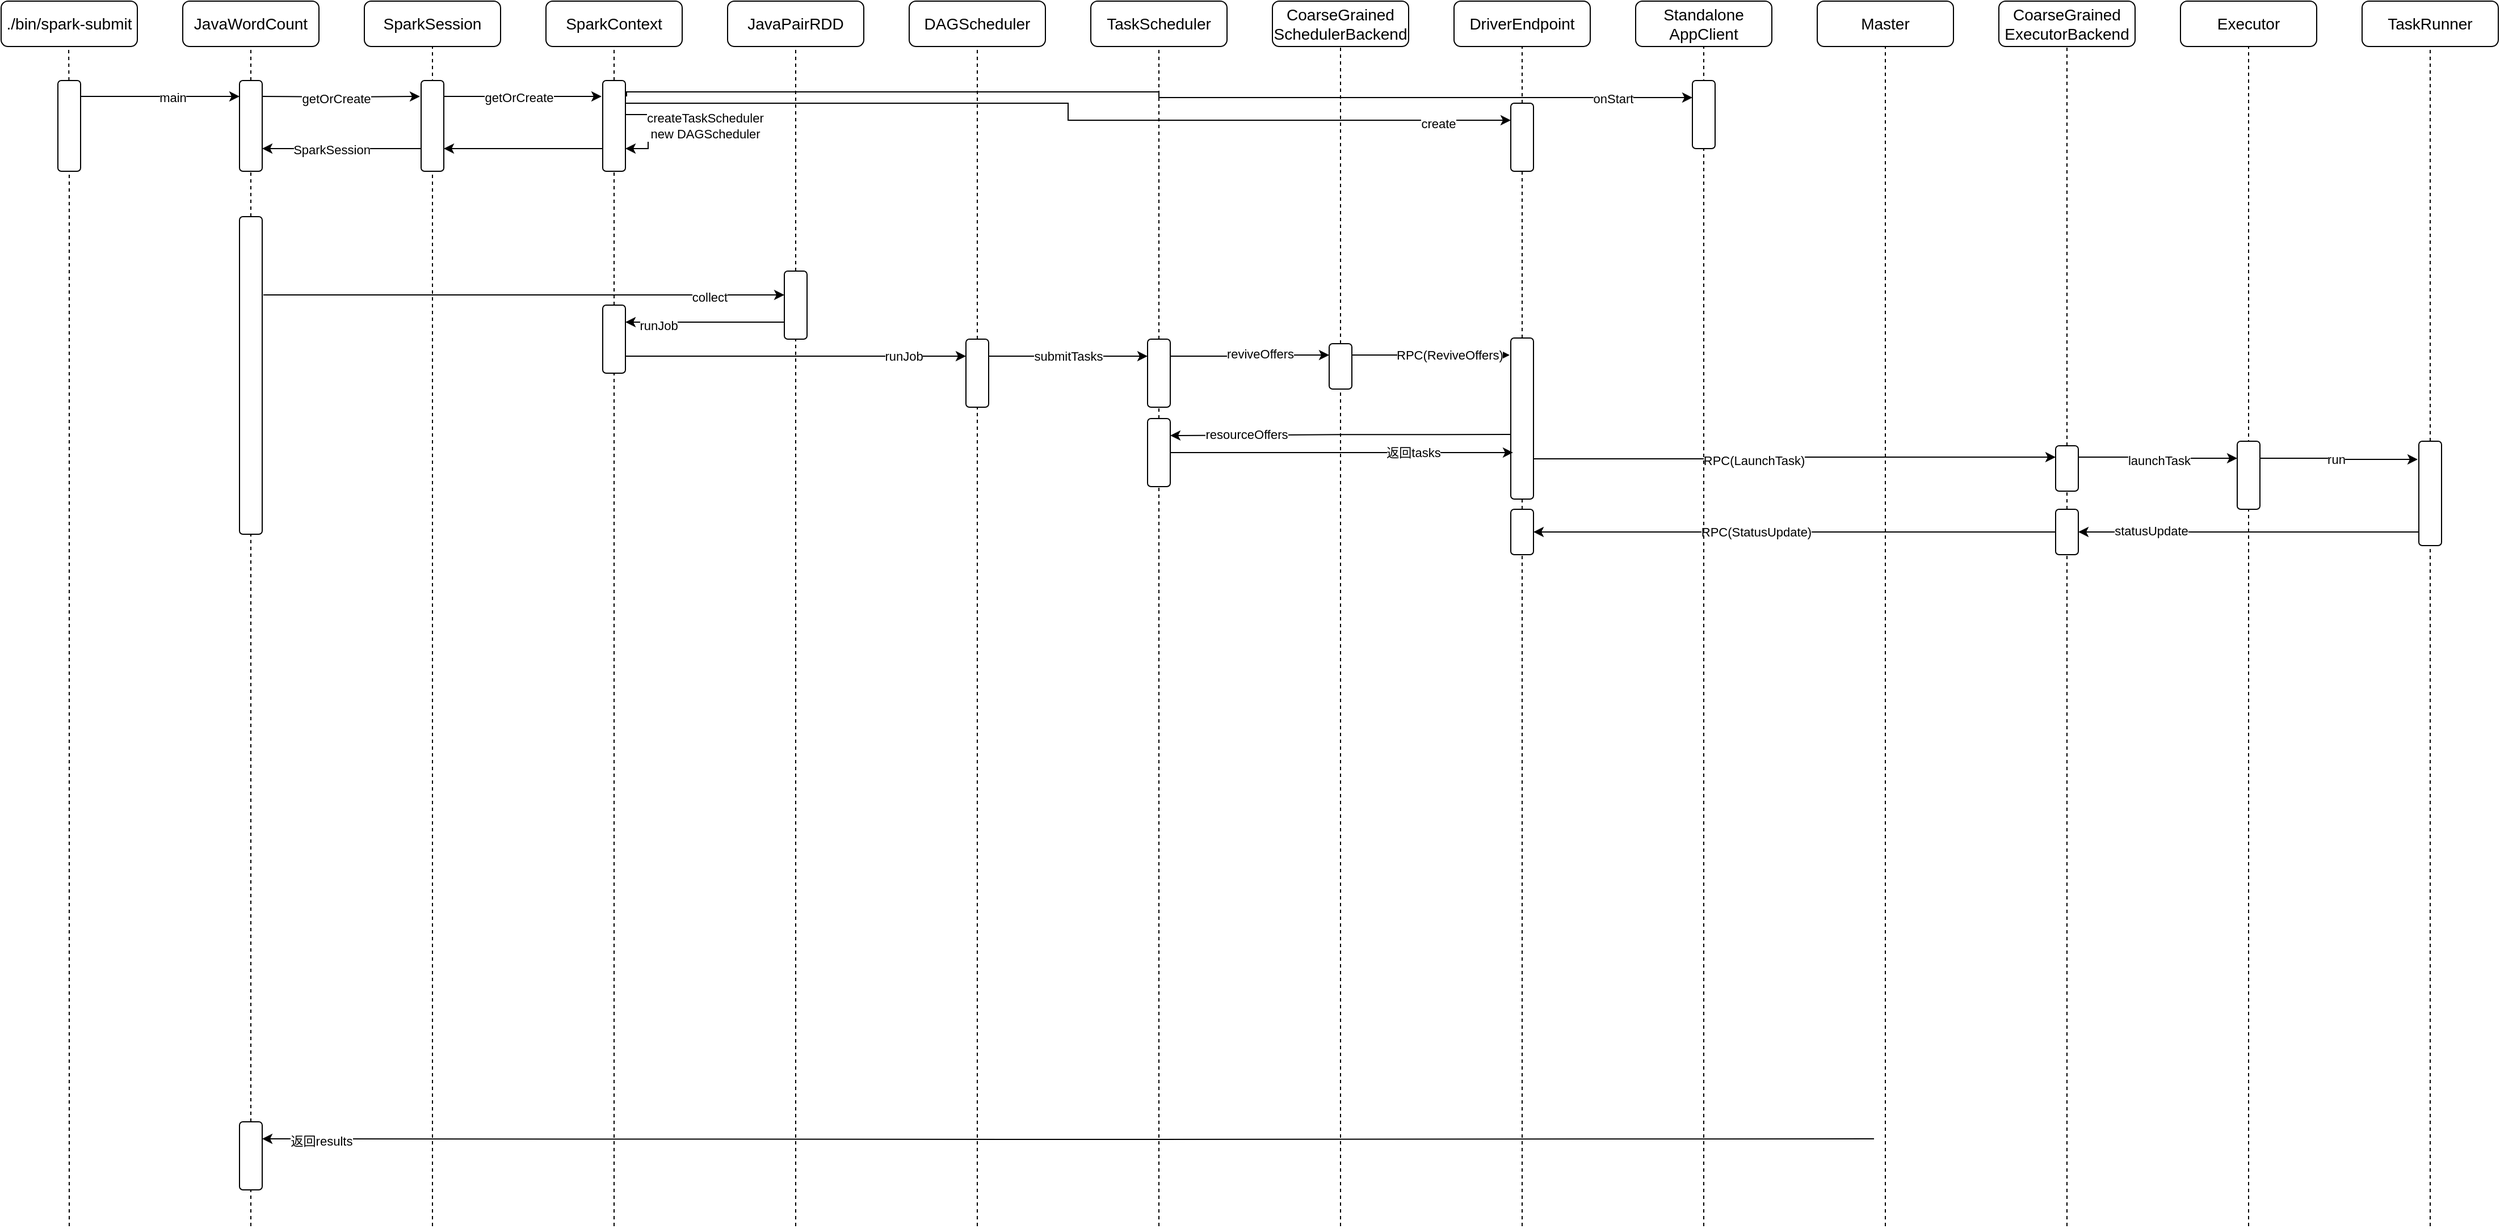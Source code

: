 <mxfile version="20.2.2" type="github">
  <diagram id="U8BS91Y_MRsQbwHD1So6" name="Page-1">
    <mxGraphModel dx="6232" dy="809" grid="1" gridSize="10" guides="1" tooltips="1" connect="1" arrows="1" fold="1" page="1" pageScale="1" pageWidth="5000" pageHeight="3000" math="0" shadow="0">
      <root>
        <mxCell id="0" />
        <mxCell id="1" parent="0" />
        <mxCell id="0Mfr6jbFzVe-f7cG6Vl7-1" value="JavaPairRDD" style="rounded=1;html=1;fontSize=14;whiteSpace=wrap;" parent="1" vertex="1">
          <mxGeometry x="-4320" y="80" width="120" height="40" as="geometry" />
        </mxCell>
        <mxCell id="0Mfr6jbFzVe-f7cG6Vl7-2" value="" style="endArrow=none;dashed=1;html=1;rounded=0;entryX=0.5;entryY=1;entryDx=0;entryDy=0;startArrow=none;" parent="1" source="-e6ujkZfyic5jgYB_E-2-20" edge="1">
          <mxGeometry width="50" height="50" relative="1" as="geometry">
            <mxPoint x="-4260" y="1160" as="sourcePoint" />
            <mxPoint x="-4260" y="120" as="targetPoint" />
          </mxGeometry>
        </mxCell>
        <mxCell id="0Mfr6jbFzVe-f7cG6Vl7-5" value="DAGScheduler" style="rounded=1;html=1;fontSize=14;whiteSpace=wrap;" parent="1" vertex="1">
          <mxGeometry x="-4160" y="80" width="120" height="40" as="geometry" />
        </mxCell>
        <mxCell id="0Mfr6jbFzVe-f7cG6Vl7-6" value="" style="endArrow=none;dashed=1;html=1;rounded=0;entryX=0.5;entryY=1;entryDx=0;entryDy=0;startArrow=none;" parent="1" edge="1" source="-e6ujkZfyic5jgYB_E-2-24">
          <mxGeometry width="50" height="50" relative="1" as="geometry">
            <mxPoint x="-4100" y="1160" as="sourcePoint" />
            <mxPoint x="-4100" y="120" as="targetPoint" />
          </mxGeometry>
        </mxCell>
        <mxCell id="0Mfr6jbFzVe-f7cG6Vl7-7" value="TaskScheduler" style="rounded=1;html=1;fontSize=14;whiteSpace=wrap;" parent="1" vertex="1">
          <mxGeometry x="-4000" y="80" width="120" height="40" as="geometry" />
        </mxCell>
        <mxCell id="0Mfr6jbFzVe-f7cG6Vl7-8" value="" style="endArrow=none;dashed=1;html=1;rounded=0;entryX=0.5;entryY=1;entryDx=0;entryDy=0;startArrow=none;" parent="1" edge="1" source="-e6ujkZfyic5jgYB_E-2-25">
          <mxGeometry width="50" height="50" relative="1" as="geometry">
            <mxPoint x="-3940" y="1160" as="sourcePoint" />
            <mxPoint x="-3940" y="120" as="targetPoint" />
          </mxGeometry>
        </mxCell>
        <mxCell id="0Mfr6jbFzVe-f7cG6Vl7-9" value="&lt;div&gt;CoarseGrained&lt;/div&gt;&lt;div&gt;SchedulerBackend&lt;br&gt;&lt;/div&gt;" style="rounded=1;html=1;fontSize=14;whiteSpace=wrap;" parent="1" vertex="1">
          <mxGeometry x="-3840" y="80" width="120" height="40" as="geometry" />
        </mxCell>
        <mxCell id="0Mfr6jbFzVe-f7cG6Vl7-10" value="" style="endArrow=none;dashed=1;html=1;rounded=0;entryX=0.5;entryY=1;entryDx=0;entryDy=0;startArrow=none;" parent="1" source="-e6ujkZfyic5jgYB_E-2-28" edge="1">
          <mxGeometry width="50" height="50" relative="1" as="geometry">
            <mxPoint x="-3780" y="1160" as="sourcePoint" />
            <mxPoint x="-3780" y="120" as="targetPoint" />
          </mxGeometry>
        </mxCell>
        <mxCell id="0Mfr6jbFzVe-f7cG6Vl7-11" value="DriverEndpoint" style="rounded=1;html=1;fontSize=14;whiteSpace=wrap;" parent="1" vertex="1">
          <mxGeometry x="-3680" y="80" width="120" height="40" as="geometry" />
        </mxCell>
        <mxCell id="0Mfr6jbFzVe-f7cG6Vl7-12" value="" style="endArrow=none;dashed=1;html=1;rounded=0;entryX=0.5;entryY=1;entryDx=0;entryDy=0;startArrow=none;" parent="1" source="gRPp7KzFiYV5rIhuveRE-47" edge="1">
          <mxGeometry width="50" height="50" relative="1" as="geometry">
            <mxPoint x="-3620" y="1160" as="sourcePoint" />
            <mxPoint x="-3620" y="120" as="targetPoint" />
          </mxGeometry>
        </mxCell>
        <mxCell id="0Mfr6jbFzVe-f7cG6Vl7-13" value="&lt;div&gt;CoarseGrained&lt;/div&gt;&lt;div&gt;ExecutorBackend&lt;br&gt;&lt;/div&gt;" style="rounded=1;html=1;fontSize=14;whiteSpace=wrap;" parent="1" vertex="1">
          <mxGeometry x="-3200" y="80" width="120" height="40" as="geometry" />
        </mxCell>
        <mxCell id="0Mfr6jbFzVe-f7cG6Vl7-14" value="" style="endArrow=none;dashed=1;html=1;rounded=0;entryX=0.5;entryY=1;entryDx=0;entryDy=0;startArrow=none;" parent="1" edge="1" source="-e6ujkZfyic5jgYB_E-2-50">
          <mxGeometry width="50" height="50" relative="1" as="geometry">
            <mxPoint x="-3140" y="1160" as="sourcePoint" />
            <mxPoint x="-3140" y="120" as="targetPoint" />
          </mxGeometry>
        </mxCell>
        <mxCell id="0Mfr6jbFzVe-f7cG6Vl7-15" value="Executor" style="rounded=1;html=1;fontSize=14;whiteSpace=wrap;" parent="1" vertex="1">
          <mxGeometry x="-3040" y="80" width="120" height="40" as="geometry" />
        </mxCell>
        <mxCell id="0Mfr6jbFzVe-f7cG6Vl7-16" value="" style="endArrow=none;dashed=1;html=1;rounded=0;entryX=0.5;entryY=1;entryDx=0;entryDy=0;startArrow=none;" parent="1" edge="1">
          <mxGeometry width="50" height="50" relative="1" as="geometry">
            <mxPoint x="-2980" y="1160" as="sourcePoint" />
            <mxPoint x="-2980" y="120" as="targetPoint" />
          </mxGeometry>
        </mxCell>
        <mxCell id="0Mfr6jbFzVe-f7cG6Vl7-17" value="TaskRunner" style="rounded=1;html=1;fontSize=14;whiteSpace=wrap;" parent="1" vertex="1">
          <mxGeometry x="-2880" y="80" width="120" height="40" as="geometry" />
        </mxCell>
        <mxCell id="0Mfr6jbFzVe-f7cG6Vl7-18" value="" style="endArrow=none;dashed=1;html=1;rounded=0;entryX=0.5;entryY=1;entryDx=0;entryDy=0;startArrow=none;" parent="1" source="gRPp7KzFiYV5rIhuveRE-34" edge="1">
          <mxGeometry width="50" height="50" relative="1" as="geometry">
            <mxPoint x="-2820" y="1160" as="sourcePoint" />
            <mxPoint x="-2820" y="120" as="targetPoint" />
          </mxGeometry>
        </mxCell>
        <mxCell id="0Mfr6jbFzVe-f7cG6Vl7-25" value="SparkContext" style="rounded=1;html=1;fontSize=14;whiteSpace=wrap;" parent="1" vertex="1">
          <mxGeometry x="-4480" y="80" width="120" height="40" as="geometry" />
        </mxCell>
        <mxCell id="0Mfr6jbFzVe-f7cG6Vl7-26" value="" style="endArrow=none;dashed=1;html=1;rounded=0;entryX=0.5;entryY=1;entryDx=0;entryDy=0;startArrow=none;" parent="1" source="-e6ujkZfyic5jgYB_E-2-3" edge="1">
          <mxGeometry width="50" height="50" relative="1" as="geometry">
            <mxPoint x="-4420" y="1160" as="sourcePoint" />
            <mxPoint x="-4420" y="120" as="targetPoint" />
          </mxGeometry>
        </mxCell>
        <mxCell id="0Mfr6jbFzVe-f7cG6Vl7-27" value="SparkSession" style="rounded=1;html=1;fontSize=14;whiteSpace=wrap;" parent="1" vertex="1">
          <mxGeometry x="-4640" y="80" width="120" height="40" as="geometry" />
        </mxCell>
        <mxCell id="0Mfr6jbFzVe-f7cG6Vl7-28" value="" style="endArrow=none;dashed=1;html=1;rounded=0;entryX=0.5;entryY=1;entryDx=0;entryDy=0;startArrow=none;" parent="1" edge="1">
          <mxGeometry width="50" height="50" relative="1" as="geometry">
            <mxPoint x="-4580" y="1160" as="sourcePoint" />
            <mxPoint x="-4580" y="120" as="targetPoint" />
          </mxGeometry>
        </mxCell>
        <mxCell id="0Mfr6jbFzVe-f7cG6Vl7-29" value="JavaWordCount" style="rounded=1;html=1;fontSize=14;whiteSpace=wrap;" parent="1" vertex="1">
          <mxGeometry x="-4800" y="80" width="120" height="40" as="geometry" />
        </mxCell>
        <mxCell id="0Mfr6jbFzVe-f7cG6Vl7-30" value="" style="endArrow=none;dashed=1;html=1;rounded=0;entryX=0.5;entryY=1;entryDx=0;entryDy=0;startArrow=none;" parent="1" source="-e6ujkZfyic5jgYB_E-2-13" edge="1">
          <mxGeometry width="50" height="50" relative="1" as="geometry">
            <mxPoint x="-4740" y="1160" as="sourcePoint" />
            <mxPoint x="-4740" y="120" as="targetPoint" />
          </mxGeometry>
        </mxCell>
        <mxCell id="-e6ujkZfyic5jgYB_E-2-5" style="edgeStyle=orthogonalEdgeStyle;rounded=0;orthogonalLoop=1;jettySize=auto;html=1;entryX=-0.05;entryY=0.175;entryDx=0;entryDy=0;entryPerimeter=0;" parent="1" target="-e6ujkZfyic5jgYB_E-2-2" edge="1">
          <mxGeometry relative="1" as="geometry">
            <mxPoint x="-4730" y="164" as="sourcePoint" />
          </mxGeometry>
        </mxCell>
        <mxCell id="-e6ujkZfyic5jgYB_E-2-7" value="&lt;div&gt;getOrCreate&lt;/div&gt;" style="edgeLabel;html=1;align=center;verticalAlign=middle;resizable=0;points=[];" parent="-e6ujkZfyic5jgYB_E-2-5" vertex="1" connectable="0">
          <mxGeometry x="-0.286" y="-2" relative="1" as="geometry">
            <mxPoint x="15" y="-1" as="offset" />
          </mxGeometry>
        </mxCell>
        <mxCell id="-e6ujkZfyic5jgYB_E-2-1" value="" style="rounded=1;whiteSpace=wrap;html=1;" parent="1" vertex="1">
          <mxGeometry x="-4750" y="150" width="20" height="80" as="geometry" />
        </mxCell>
        <mxCell id="-e6ujkZfyic5jgYB_E-2-6" style="edgeStyle=orthogonalEdgeStyle;rounded=0;orthogonalLoop=1;jettySize=auto;html=1;exitX=0.95;exitY=0.175;exitDx=0;exitDy=0;entryX=-0.05;entryY=0.175;entryDx=0;entryDy=0;entryPerimeter=0;exitPerimeter=0;" parent="1" source="-e6ujkZfyic5jgYB_E-2-2" target="-e6ujkZfyic5jgYB_E-2-3" edge="1">
          <mxGeometry relative="1" as="geometry">
            <mxPoint x="-4440" y="165" as="targetPoint" />
          </mxGeometry>
        </mxCell>
        <mxCell id="-e6ujkZfyic5jgYB_E-2-8" value="getOrCreate" style="edgeLabel;html=1;align=center;verticalAlign=middle;resizable=0;points=[];" parent="-e6ujkZfyic5jgYB_E-2-6" vertex="1" connectable="0">
          <mxGeometry x="-0.343" y="-1" relative="1" as="geometry">
            <mxPoint x="21" as="offset" />
          </mxGeometry>
        </mxCell>
        <mxCell id="-e6ujkZfyic5jgYB_E-2-12" style="edgeStyle=orthogonalEdgeStyle;rounded=0;orthogonalLoop=1;jettySize=auto;html=1;exitX=0;exitY=0.75;exitDx=0;exitDy=0;entryX=1;entryY=0.75;entryDx=0;entryDy=0;" parent="1" source="-e6ujkZfyic5jgYB_E-2-2" target="-e6ujkZfyic5jgYB_E-2-1" edge="1">
          <mxGeometry relative="1" as="geometry" />
        </mxCell>
        <mxCell id="-e6ujkZfyic5jgYB_E-2-26" value="SparkSession" style="edgeLabel;html=1;align=center;verticalAlign=middle;resizable=0;points=[];" parent="-e6ujkZfyic5jgYB_E-2-12" vertex="1" connectable="0">
          <mxGeometry x="0.257" y="1" relative="1" as="geometry">
            <mxPoint x="9" as="offset" />
          </mxGeometry>
        </mxCell>
        <mxCell id="-e6ujkZfyic5jgYB_E-2-2" value="" style="rounded=1;whiteSpace=wrap;html=1;" parent="1" vertex="1">
          <mxGeometry x="-4590" y="150" width="20" height="80" as="geometry" />
        </mxCell>
        <mxCell id="-e6ujkZfyic5jgYB_E-2-11" style="edgeStyle=orthogonalEdgeStyle;rounded=0;orthogonalLoop=1;jettySize=auto;html=1;exitX=0;exitY=0.75;exitDx=0;exitDy=0;entryX=1;entryY=0.75;entryDx=0;entryDy=0;" parent="1" source="-e6ujkZfyic5jgYB_E-2-3" target="-e6ujkZfyic5jgYB_E-2-2" edge="1">
          <mxGeometry relative="1" as="geometry" />
        </mxCell>
        <mxCell id="gRPp7KzFiYV5rIhuveRE-49" style="edgeStyle=orthogonalEdgeStyle;rounded=0;orthogonalLoop=1;jettySize=auto;html=1;exitX=1;exitY=0.25;exitDx=0;exitDy=0;entryX=0;entryY=0.25;entryDx=0;entryDy=0;" edge="1" parent="1" source="-e6ujkZfyic5jgYB_E-2-3" target="gRPp7KzFiYV5rIhuveRE-47">
          <mxGeometry relative="1" as="geometry" />
        </mxCell>
        <mxCell id="gRPp7KzFiYV5rIhuveRE-50" value="create" style="edgeLabel;html=1;align=center;verticalAlign=middle;resizable=0;points=[];" vertex="1" connectable="0" parent="gRPp7KzFiYV5rIhuveRE-49">
          <mxGeometry x="0.839" y="-3" relative="1" as="geometry">
            <mxPoint as="offset" />
          </mxGeometry>
        </mxCell>
        <mxCell id="gRPp7KzFiYV5rIhuveRE-56" style="edgeStyle=orthogonalEdgeStyle;rounded=0;orthogonalLoop=1;jettySize=auto;html=1;exitX=1.05;exitY=0.175;exitDx=0;exitDy=0;entryX=0;entryY=0.25;entryDx=0;entryDy=0;exitPerimeter=0;" edge="1" parent="1" source="-e6ujkZfyic5jgYB_E-2-3" target="gRPp7KzFiYV5rIhuveRE-55">
          <mxGeometry relative="1" as="geometry">
            <Array as="points">
              <mxPoint x="-4409" y="160" />
              <mxPoint x="-3940" y="160" />
              <mxPoint x="-3940" y="165" />
            </Array>
          </mxGeometry>
        </mxCell>
        <mxCell id="gRPp7KzFiYV5rIhuveRE-57" value="onStart" style="edgeLabel;html=1;align=center;verticalAlign=middle;resizable=0;points=[];" vertex="1" connectable="0" parent="gRPp7KzFiYV5rIhuveRE-56">
          <mxGeometry x="0.852" y="-1" relative="1" as="geometry">
            <mxPoint as="offset" />
          </mxGeometry>
        </mxCell>
        <mxCell id="-e6ujkZfyic5jgYB_E-2-3" value="" style="rounded=1;whiteSpace=wrap;html=1;" parent="1" vertex="1">
          <mxGeometry x="-4430" y="150" width="20" height="80" as="geometry" />
        </mxCell>
        <mxCell id="-e6ujkZfyic5jgYB_E-2-4" value="" style="endArrow=none;dashed=1;html=1;rounded=0;entryX=0.5;entryY=1;entryDx=0;entryDy=0;startArrow=none;" parent="1" target="-e6ujkZfyic5jgYB_E-2-3" edge="1" source="gRPp7KzFiYV5rIhuveRE-8">
          <mxGeometry width="50" height="50" relative="1" as="geometry">
            <mxPoint x="-4420" y="1160" as="sourcePoint" />
            <mxPoint x="-4420" y="120" as="targetPoint" />
          </mxGeometry>
        </mxCell>
        <mxCell id="-e6ujkZfyic5jgYB_E-2-9" value="&lt;div&gt;createTaskScheduler&lt;/div&gt;&lt;div&gt;new DAGScheduler&lt;br&gt;&lt;/div&gt;" style="edgeStyle=orthogonalEdgeStyle;rounded=0;orthogonalLoop=1;jettySize=auto;html=1;exitX=1;exitY=0.25;exitDx=0;exitDy=0;entryX=1;entryY=0.75;entryDx=0;entryDy=0;" parent="1" source="-e6ujkZfyic5jgYB_E-2-3" target="-e6ujkZfyic5jgYB_E-2-3" edge="1">
          <mxGeometry y="50" relative="1" as="geometry">
            <mxPoint as="offset" />
            <Array as="points">
              <mxPoint x="-4410" y="180" />
              <mxPoint x="-4390" y="180" />
              <mxPoint x="-4390" y="210" />
            </Array>
          </mxGeometry>
        </mxCell>
        <mxCell id="-e6ujkZfyic5jgYB_E-2-13" value="" style="rounded=1;whiteSpace=wrap;html=1;" parent="1" vertex="1">
          <mxGeometry x="-4750" y="270" width="20" height="280" as="geometry" />
        </mxCell>
        <mxCell id="-e6ujkZfyic5jgYB_E-2-14" value="" style="endArrow=none;dashed=1;html=1;rounded=0;entryX=0.5;entryY=1;entryDx=0;entryDy=0;startArrow=none;" parent="1" source="yeJJzaqy2e3DadIRj8Ek-116" target="-e6ujkZfyic5jgYB_E-2-13" edge="1">
          <mxGeometry width="50" height="50" relative="1" as="geometry">
            <mxPoint x="-4740" y="1160" as="sourcePoint" />
            <mxPoint x="-4740" y="120" as="targetPoint" />
          </mxGeometry>
        </mxCell>
        <mxCell id="-e6ujkZfyic5jgYB_E-2-22" style="edgeStyle=orthogonalEdgeStyle;rounded=0;orthogonalLoop=1;jettySize=auto;html=1;exitX=0;exitY=0.25;exitDx=0;exitDy=0;entryX=1.05;entryY=0.558;entryDx=0;entryDy=0;entryPerimeter=0;" parent="1" edge="1">
          <mxGeometry relative="1" as="geometry">
            <mxPoint x="-4729" y="338.96" as="sourcePoint" />
            <mxPoint x="-4270" y="339" as="targetPoint" />
          </mxGeometry>
        </mxCell>
        <mxCell id="gRPp7KzFiYV5rIhuveRE-7" value="collect" style="edgeLabel;html=1;align=center;verticalAlign=middle;resizable=0;points=[];" vertex="1" connectable="0" parent="-e6ujkZfyic5jgYB_E-2-22">
          <mxGeometry x="0.712" y="-2" relative="1" as="geometry">
            <mxPoint as="offset" />
          </mxGeometry>
        </mxCell>
        <mxCell id="gRPp7KzFiYV5rIhuveRE-10" style="edgeStyle=orthogonalEdgeStyle;rounded=0;orthogonalLoop=1;jettySize=auto;html=1;exitX=0;exitY=0.75;exitDx=0;exitDy=0;entryX=1;entryY=0.25;entryDx=0;entryDy=0;" edge="1" parent="1" source="-e6ujkZfyic5jgYB_E-2-20" target="gRPp7KzFiYV5rIhuveRE-8">
          <mxGeometry relative="1" as="geometry" />
        </mxCell>
        <mxCell id="gRPp7KzFiYV5rIhuveRE-11" value="runJob" style="edgeLabel;html=1;align=center;verticalAlign=middle;resizable=0;points=[];" vertex="1" connectable="0" parent="gRPp7KzFiYV5rIhuveRE-10">
          <mxGeometry x="0.586" y="3" relative="1" as="geometry">
            <mxPoint as="offset" />
          </mxGeometry>
        </mxCell>
        <mxCell id="-e6ujkZfyic5jgYB_E-2-20" value="" style="rounded=1;whiteSpace=wrap;html=1;" parent="1" vertex="1">
          <mxGeometry x="-4270" y="318" width="20" height="60" as="geometry" />
        </mxCell>
        <mxCell id="-e6ujkZfyic5jgYB_E-2-21" value="" style="endArrow=none;dashed=1;html=1;rounded=0;entryX=0.5;entryY=1;entryDx=0;entryDy=0;startArrow=none;" parent="1" target="-e6ujkZfyic5jgYB_E-2-20" edge="1">
          <mxGeometry width="50" height="50" relative="1" as="geometry">
            <mxPoint x="-4260" y="1160" as="sourcePoint" />
            <mxPoint x="-4260" y="120" as="targetPoint" />
          </mxGeometry>
        </mxCell>
        <mxCell id="gRPp7KzFiYV5rIhuveRE-19" style="edgeStyle=orthogonalEdgeStyle;rounded=0;orthogonalLoop=1;jettySize=auto;html=1;exitX=1;exitY=0.25;exitDx=0;exitDy=0;entryX=-0.05;entryY=0.106;entryDx=0;entryDy=0;entryPerimeter=0;" edge="1" parent="1" source="-e6ujkZfyic5jgYB_E-2-28" target="-e6ujkZfyic5jgYB_E-2-44">
          <mxGeometry relative="1" as="geometry" />
        </mxCell>
        <mxCell id="gRPp7KzFiYV5rIhuveRE-24" value="RPC(ReviveOffers)" style="edgeLabel;html=1;align=center;verticalAlign=middle;resizable=0;points=[];" vertex="1" connectable="0" parent="gRPp7KzFiYV5rIhuveRE-19">
          <mxGeometry x="0.245" relative="1" as="geometry">
            <mxPoint x="-1" as="offset" />
          </mxGeometry>
        </mxCell>
        <mxCell id="-e6ujkZfyic5jgYB_E-2-28" value="" style="rounded=1;whiteSpace=wrap;html=1;" parent="1" vertex="1">
          <mxGeometry x="-3790" y="382" width="20" height="40" as="geometry" />
        </mxCell>
        <mxCell id="-e6ujkZfyic5jgYB_E-2-29" value="" style="endArrow=none;dashed=1;html=1;rounded=0;entryX=0.5;entryY=1;entryDx=0;entryDy=0;startArrow=none;" parent="1" target="-e6ujkZfyic5jgYB_E-2-28" edge="1">
          <mxGeometry width="50" height="50" relative="1" as="geometry">
            <mxPoint x="-3780" y="1160" as="sourcePoint" />
            <mxPoint x="-3780" y="120" as="targetPoint" />
          </mxGeometry>
        </mxCell>
        <mxCell id="gRPp7KzFiYV5rIhuveRE-23" style="edgeStyle=orthogonalEdgeStyle;rounded=0;orthogonalLoop=1;jettySize=auto;html=1;exitX=0;exitY=0.599;exitDx=0;exitDy=0;entryX=1;entryY=0.25;entryDx=0;entryDy=0;exitPerimeter=0;" edge="1" parent="1" source="-e6ujkZfyic5jgYB_E-2-44" target="gRPp7KzFiYV5rIhuveRE-21">
          <mxGeometry relative="1" as="geometry" />
        </mxCell>
        <mxCell id="gRPp7KzFiYV5rIhuveRE-25" value="resourceOffers" style="edgeLabel;html=1;align=center;verticalAlign=middle;resizable=0;points=[];" vertex="1" connectable="0" parent="gRPp7KzFiYV5rIhuveRE-23">
          <mxGeometry x="0.661" y="-1" relative="1" as="geometry">
            <mxPoint x="16" as="offset" />
          </mxGeometry>
        </mxCell>
        <mxCell id="gRPp7KzFiYV5rIhuveRE-28" style="edgeStyle=orthogonalEdgeStyle;rounded=0;orthogonalLoop=1;jettySize=auto;html=1;exitX=1;exitY=0.75;exitDx=0;exitDy=0;entryX=0;entryY=0.25;entryDx=0;entryDy=0;" edge="1" parent="1" source="-e6ujkZfyic5jgYB_E-2-44" target="-e6ujkZfyic5jgYB_E-2-50">
          <mxGeometry relative="1" as="geometry" />
        </mxCell>
        <mxCell id="gRPp7KzFiYV5rIhuveRE-29" value="RPC(LaunchTask)" style="edgeLabel;html=1;align=center;verticalAlign=middle;resizable=0;points=[];" vertex="1" connectable="0" parent="gRPp7KzFiYV5rIhuveRE-28">
          <mxGeometry x="-0.189" relative="1" as="geometry">
            <mxPoint x="7" y="1" as="offset" />
          </mxGeometry>
        </mxCell>
        <mxCell id="-e6ujkZfyic5jgYB_E-2-44" value="" style="rounded=1;whiteSpace=wrap;html=1;" parent="1" vertex="1">
          <mxGeometry x="-3630" y="377" width="20" height="142" as="geometry" />
        </mxCell>
        <mxCell id="-e6ujkZfyic5jgYB_E-2-45" value="" style="endArrow=none;dashed=1;html=1;rounded=0;entryX=0.5;entryY=1;entryDx=0;entryDy=0;startArrow=none;" parent="1" target="-e6ujkZfyic5jgYB_E-2-44" edge="1" source="gRPp7KzFiYV5rIhuveRE-43">
          <mxGeometry width="50" height="50" relative="1" as="geometry">
            <mxPoint x="-3620" y="1160" as="sourcePoint" />
            <mxPoint x="-3620" y="120" as="targetPoint" />
          </mxGeometry>
        </mxCell>
        <mxCell id="gRPp7KzFiYV5rIhuveRE-36" style="edgeStyle=orthogonalEdgeStyle;rounded=0;orthogonalLoop=1;jettySize=auto;html=1;exitX=1;exitY=0.25;exitDx=0;exitDy=0;entryX=-0.05;entryY=0.174;entryDx=0;entryDy=0;entryPerimeter=0;" edge="1" parent="1" source="-e6ujkZfyic5jgYB_E-2-53" target="gRPp7KzFiYV5rIhuveRE-34">
          <mxGeometry relative="1" as="geometry" />
        </mxCell>
        <mxCell id="gRPp7KzFiYV5rIhuveRE-37" value="run" style="edgeLabel;html=1;align=center;verticalAlign=middle;resizable=0;points=[];" vertex="1" connectable="0" parent="gRPp7KzFiYV5rIhuveRE-36">
          <mxGeometry x="-0.043" y="-1" relative="1" as="geometry">
            <mxPoint as="offset" />
          </mxGeometry>
        </mxCell>
        <mxCell id="-e6ujkZfyic5jgYB_E-2-53" value="" style="rounded=1;whiteSpace=wrap;html=1;" parent="1" vertex="1">
          <mxGeometry x="-2990" y="468" width="20" height="60" as="geometry" />
        </mxCell>
        <mxCell id="yeJJzaqy2e3DadIRj8Ek-118" style="edgeStyle=orthogonalEdgeStyle;rounded=0;orthogonalLoop=1;jettySize=auto;html=1;exitX=0;exitY=0.25;exitDx=0;exitDy=0;entryX=1;entryY=0.25;entryDx=0;entryDy=0;" parent="1" target="yeJJzaqy2e3DadIRj8Ek-116" edge="1">
          <mxGeometry relative="1" as="geometry">
            <mxPoint x="-3310" y="1083" as="sourcePoint" />
          </mxGeometry>
        </mxCell>
        <mxCell id="yeJJzaqy2e3DadIRj8Ek-119" value="返回results" style="edgeLabel;html=1;align=center;verticalAlign=middle;resizable=0;points=[];" parent="yeJJzaqy2e3DadIRj8Ek-118" vertex="1" connectable="0">
          <mxGeometry x="0.927" y="2" relative="1" as="geometry">
            <mxPoint as="offset" />
          </mxGeometry>
        </mxCell>
        <mxCell id="yeJJzaqy2e3DadIRj8Ek-116" value="" style="rounded=1;whiteSpace=wrap;html=1;" parent="1" vertex="1">
          <mxGeometry x="-4750" y="1068" width="20" height="60" as="geometry" />
        </mxCell>
        <mxCell id="yeJJzaqy2e3DadIRj8Ek-117" value="" style="endArrow=none;dashed=1;html=1;rounded=0;entryX=0.5;entryY=1;entryDx=0;entryDy=0;startArrow=none;" parent="1" target="yeJJzaqy2e3DadIRj8Ek-116" edge="1">
          <mxGeometry width="50" height="50" relative="1" as="geometry">
            <mxPoint x="-4740" y="1160" as="sourcePoint" />
            <mxPoint x="-4740" y="550" as="targetPoint" />
          </mxGeometry>
        </mxCell>
        <mxCell id="gRPp7KzFiYV5rIhuveRE-1" value="./bin/spark-submit" style="rounded=1;html=1;fontSize=14;whiteSpace=wrap;" vertex="1" parent="1">
          <mxGeometry x="-4960" y="80" width="120" height="40" as="geometry" />
        </mxCell>
        <mxCell id="gRPp7KzFiYV5rIhuveRE-2" value="" style="endArrow=none;dashed=1;html=1;rounded=0;entryX=0.5;entryY=1;entryDx=0;entryDy=0;startArrow=none;" edge="1" parent="1" source="gRPp7KzFiYV5rIhuveRE-3">
          <mxGeometry width="50" height="50" relative="1" as="geometry">
            <mxPoint x="-4900" y="1160" as="sourcePoint" />
            <mxPoint x="-4900.5" y="120" as="targetPoint" />
          </mxGeometry>
        </mxCell>
        <mxCell id="gRPp7KzFiYV5rIhuveRE-5" style="edgeStyle=orthogonalEdgeStyle;rounded=0;orthogonalLoop=1;jettySize=auto;html=1;exitX=1;exitY=0.25;exitDx=0;exitDy=0;entryX=0;entryY=0.25;entryDx=0;entryDy=0;" edge="1" parent="1">
          <mxGeometry relative="1" as="geometry">
            <mxPoint x="-4890" y="164" as="sourcePoint" />
            <mxPoint x="-4750" y="164" as="targetPoint" />
          </mxGeometry>
        </mxCell>
        <mxCell id="gRPp7KzFiYV5rIhuveRE-6" value="main" style="edgeLabel;html=1;align=center;verticalAlign=middle;resizable=0;points=[];" vertex="1" connectable="0" parent="gRPp7KzFiYV5rIhuveRE-5">
          <mxGeometry x="0.157" y="-1" relative="1" as="geometry">
            <mxPoint as="offset" />
          </mxGeometry>
        </mxCell>
        <mxCell id="gRPp7KzFiYV5rIhuveRE-3" value="" style="rounded=1;whiteSpace=wrap;html=1;" vertex="1" parent="1">
          <mxGeometry x="-4910" y="150" width="20" height="80" as="geometry" />
        </mxCell>
        <mxCell id="gRPp7KzFiYV5rIhuveRE-4" value="" style="endArrow=none;dashed=1;html=1;rounded=0;entryX=0.5;entryY=1;entryDx=0;entryDy=0;startArrow=none;" edge="1" parent="1" target="gRPp7KzFiYV5rIhuveRE-3">
          <mxGeometry width="50" height="50" relative="1" as="geometry">
            <mxPoint x="-4900" y="1160" as="sourcePoint" />
            <mxPoint x="-4900.5" y="120" as="targetPoint" />
          </mxGeometry>
        </mxCell>
        <mxCell id="gRPp7KzFiYV5rIhuveRE-13" style="edgeStyle=orthogonalEdgeStyle;rounded=0;orthogonalLoop=1;jettySize=auto;html=1;exitX=1;exitY=0.75;exitDx=0;exitDy=0;entryX=0;entryY=0.25;entryDx=0;entryDy=0;" edge="1" parent="1" source="gRPp7KzFiYV5rIhuveRE-8" target="-e6ujkZfyic5jgYB_E-2-24">
          <mxGeometry relative="1" as="geometry" />
        </mxCell>
        <mxCell id="gRPp7KzFiYV5rIhuveRE-14" value="runJob" style="edgeLabel;html=1;align=center;verticalAlign=middle;resizable=0;points=[];" vertex="1" connectable="0" parent="gRPp7KzFiYV5rIhuveRE-13">
          <mxGeometry x="0.633" relative="1" as="geometry">
            <mxPoint as="offset" />
          </mxGeometry>
        </mxCell>
        <mxCell id="gRPp7KzFiYV5rIhuveRE-8" value="" style="rounded=1;whiteSpace=wrap;html=1;" vertex="1" parent="1">
          <mxGeometry x="-4430" y="348" width="20" height="60" as="geometry" />
        </mxCell>
        <mxCell id="gRPp7KzFiYV5rIhuveRE-9" value="" style="endArrow=none;dashed=1;html=1;rounded=0;entryX=0.5;entryY=1;entryDx=0;entryDy=0;startArrow=none;" edge="1" parent="1" target="gRPp7KzFiYV5rIhuveRE-8">
          <mxGeometry width="50" height="50" relative="1" as="geometry">
            <mxPoint x="-4420" y="1160" as="sourcePoint" />
            <mxPoint x="-4420" y="230" as="targetPoint" />
          </mxGeometry>
        </mxCell>
        <mxCell id="gRPp7KzFiYV5rIhuveRE-16" value="submitTasks" style="edgeStyle=orthogonalEdgeStyle;rounded=0;orthogonalLoop=1;jettySize=auto;html=1;exitX=1;exitY=0.25;exitDx=0;exitDy=0;entryX=0;entryY=0.25;entryDx=0;entryDy=0;" edge="1" parent="1" source="-e6ujkZfyic5jgYB_E-2-24" target="-e6ujkZfyic5jgYB_E-2-25">
          <mxGeometry relative="1" as="geometry" />
        </mxCell>
        <mxCell id="-e6ujkZfyic5jgYB_E-2-24" value="" style="rounded=1;whiteSpace=wrap;html=1;" parent="1" vertex="1">
          <mxGeometry x="-4110" y="378" width="20" height="60" as="geometry" />
        </mxCell>
        <mxCell id="gRPp7KzFiYV5rIhuveRE-12" value="" style="endArrow=none;dashed=1;html=1;rounded=0;entryX=0.5;entryY=1;entryDx=0;entryDy=0;startArrow=none;" edge="1" parent="1" target="-e6ujkZfyic5jgYB_E-2-24">
          <mxGeometry width="50" height="50" relative="1" as="geometry">
            <mxPoint x="-4100" y="1160" as="sourcePoint" />
            <mxPoint x="-4100" y="120" as="targetPoint" />
          </mxGeometry>
        </mxCell>
        <mxCell id="gRPp7KzFiYV5rIhuveRE-17" style="edgeStyle=orthogonalEdgeStyle;rounded=0;orthogonalLoop=1;jettySize=auto;html=1;exitX=1;exitY=0.25;exitDx=0;exitDy=0;entryX=0;entryY=0.25;entryDx=0;entryDy=0;" edge="1" parent="1" source="-e6ujkZfyic5jgYB_E-2-25" target="-e6ujkZfyic5jgYB_E-2-28">
          <mxGeometry relative="1" as="geometry" />
        </mxCell>
        <mxCell id="gRPp7KzFiYV5rIhuveRE-18" value="reviveOffers" style="edgeLabel;html=1;align=center;verticalAlign=middle;resizable=0;points=[];" vertex="1" connectable="0" parent="gRPp7KzFiYV5rIhuveRE-17">
          <mxGeometry x="0.129" y="1" relative="1" as="geometry">
            <mxPoint as="offset" />
          </mxGeometry>
        </mxCell>
        <mxCell id="-e6ujkZfyic5jgYB_E-2-25" value="" style="rounded=1;whiteSpace=wrap;html=1;" parent="1" vertex="1">
          <mxGeometry x="-3950" y="378" width="20" height="60" as="geometry" />
        </mxCell>
        <mxCell id="gRPp7KzFiYV5rIhuveRE-15" value="" style="endArrow=none;dashed=1;html=1;rounded=0;entryX=0.5;entryY=1;entryDx=0;entryDy=0;startArrow=none;" edge="1" parent="1" source="gRPp7KzFiYV5rIhuveRE-21" target="-e6ujkZfyic5jgYB_E-2-25">
          <mxGeometry width="50" height="50" relative="1" as="geometry">
            <mxPoint x="-3940" y="1160" as="sourcePoint" />
            <mxPoint x="-3940" y="120" as="targetPoint" />
          </mxGeometry>
        </mxCell>
        <mxCell id="gRPp7KzFiYV5rIhuveRE-30" style="edgeStyle=orthogonalEdgeStyle;rounded=0;orthogonalLoop=1;jettySize=auto;html=1;exitX=1;exitY=0.5;exitDx=0;exitDy=0;entryX=0.1;entryY=0.711;entryDx=0;entryDy=0;entryPerimeter=0;" edge="1" parent="1" source="gRPp7KzFiYV5rIhuveRE-21" target="-e6ujkZfyic5jgYB_E-2-44">
          <mxGeometry relative="1" as="geometry" />
        </mxCell>
        <mxCell id="gRPp7KzFiYV5rIhuveRE-31" value="返回tasks" style="edgeLabel;html=1;align=center;verticalAlign=middle;resizable=0;points=[];" vertex="1" connectable="0" parent="gRPp7KzFiYV5rIhuveRE-30">
          <mxGeometry x="0.417" relative="1" as="geometry">
            <mxPoint as="offset" />
          </mxGeometry>
        </mxCell>
        <mxCell id="gRPp7KzFiYV5rIhuveRE-21" value="" style="rounded=1;whiteSpace=wrap;html=1;" vertex="1" parent="1">
          <mxGeometry x="-3950" y="448" width="20" height="60" as="geometry" />
        </mxCell>
        <mxCell id="gRPp7KzFiYV5rIhuveRE-22" value="" style="endArrow=none;dashed=1;html=1;rounded=0;entryX=0.5;entryY=1;entryDx=0;entryDy=0;startArrow=none;" edge="1" parent="1" target="gRPp7KzFiYV5rIhuveRE-21">
          <mxGeometry width="50" height="50" relative="1" as="geometry">
            <mxPoint x="-3940" y="1160" as="sourcePoint" />
            <mxPoint x="-3940" y="438" as="targetPoint" />
          </mxGeometry>
        </mxCell>
        <mxCell id="gRPp7KzFiYV5rIhuveRE-32" style="edgeStyle=orthogonalEdgeStyle;rounded=0;orthogonalLoop=1;jettySize=auto;html=1;exitX=1;exitY=0.25;exitDx=0;exitDy=0;entryX=0;entryY=0.25;entryDx=0;entryDy=0;" edge="1" parent="1" source="-e6ujkZfyic5jgYB_E-2-50" target="-e6ujkZfyic5jgYB_E-2-53">
          <mxGeometry relative="1" as="geometry" />
        </mxCell>
        <mxCell id="gRPp7KzFiYV5rIhuveRE-33" value="launchTask" style="edgeLabel;html=1;align=center;verticalAlign=middle;resizable=0;points=[];" vertex="1" connectable="0" parent="gRPp7KzFiYV5rIhuveRE-32">
          <mxGeometry x="0.014" y="-2" relative="1" as="geometry">
            <mxPoint as="offset" />
          </mxGeometry>
        </mxCell>
        <mxCell id="-e6ujkZfyic5jgYB_E-2-50" value="" style="rounded=1;whiteSpace=wrap;html=1;" parent="1" vertex="1">
          <mxGeometry x="-3150" y="472" width="20" height="40" as="geometry" />
        </mxCell>
        <mxCell id="gRPp7KzFiYV5rIhuveRE-27" value="" style="endArrow=none;dashed=1;html=1;rounded=0;entryX=0.5;entryY=1;entryDx=0;entryDy=0;startArrow=none;" edge="1" parent="1" source="gRPp7KzFiYV5rIhuveRE-38" target="-e6ujkZfyic5jgYB_E-2-50">
          <mxGeometry width="50" height="50" relative="1" as="geometry">
            <mxPoint x="-3140" y="1160" as="sourcePoint" />
            <mxPoint x="-3140" y="120" as="targetPoint" />
          </mxGeometry>
        </mxCell>
        <mxCell id="gRPp7KzFiYV5rIhuveRE-40" style="edgeStyle=orthogonalEdgeStyle;rounded=0;orthogonalLoop=1;jettySize=auto;html=1;exitX=0;exitY=0.87;exitDx=0;exitDy=0;entryX=1;entryY=0.5;entryDx=0;entryDy=0;exitPerimeter=0;" edge="1" parent="1" source="gRPp7KzFiYV5rIhuveRE-34" target="gRPp7KzFiYV5rIhuveRE-38">
          <mxGeometry relative="1" as="geometry" />
        </mxCell>
        <mxCell id="gRPp7KzFiYV5rIhuveRE-42" value="statusUpdate" style="edgeLabel;html=1;align=center;verticalAlign=middle;resizable=0;points=[];" vertex="1" connectable="0" parent="gRPp7KzFiYV5rIhuveRE-40">
          <mxGeometry x="0.573" y="-1" relative="1" as="geometry">
            <mxPoint as="offset" />
          </mxGeometry>
        </mxCell>
        <mxCell id="gRPp7KzFiYV5rIhuveRE-34" value="" style="rounded=1;whiteSpace=wrap;html=1;" vertex="1" parent="1">
          <mxGeometry x="-2830" y="468" width="20" height="92" as="geometry" />
        </mxCell>
        <mxCell id="gRPp7KzFiYV5rIhuveRE-35" value="" style="endArrow=none;dashed=1;html=1;rounded=0;entryX=0.5;entryY=1;entryDx=0;entryDy=0;startArrow=none;" edge="1" parent="1" target="gRPp7KzFiYV5rIhuveRE-34">
          <mxGeometry width="50" height="50" relative="1" as="geometry">
            <mxPoint x="-2820" y="1160" as="sourcePoint" />
            <mxPoint x="-2820" y="120" as="targetPoint" />
          </mxGeometry>
        </mxCell>
        <mxCell id="gRPp7KzFiYV5rIhuveRE-45" style="edgeStyle=orthogonalEdgeStyle;rounded=0;orthogonalLoop=1;jettySize=auto;html=1;exitX=0;exitY=0.5;exitDx=0;exitDy=0;entryX=1;entryY=0.5;entryDx=0;entryDy=0;" edge="1" parent="1" source="gRPp7KzFiYV5rIhuveRE-38" target="gRPp7KzFiYV5rIhuveRE-43">
          <mxGeometry relative="1" as="geometry" />
        </mxCell>
        <mxCell id="gRPp7KzFiYV5rIhuveRE-46" value="RPC(StatusUpdate)" style="edgeLabel;html=1;align=center;verticalAlign=middle;resizable=0;points=[];" vertex="1" connectable="0" parent="gRPp7KzFiYV5rIhuveRE-45">
          <mxGeometry x="0.229" relative="1" as="geometry">
            <mxPoint x="18" as="offset" />
          </mxGeometry>
        </mxCell>
        <mxCell id="gRPp7KzFiYV5rIhuveRE-38" value="" style="rounded=1;whiteSpace=wrap;html=1;" vertex="1" parent="1">
          <mxGeometry x="-3150" y="528" width="20" height="40" as="geometry" />
        </mxCell>
        <mxCell id="gRPp7KzFiYV5rIhuveRE-39" value="" style="endArrow=none;dashed=1;html=1;rounded=0;entryX=0.5;entryY=1;entryDx=0;entryDy=0;startArrow=none;" edge="1" parent="1" target="gRPp7KzFiYV5rIhuveRE-38">
          <mxGeometry width="50" height="50" relative="1" as="geometry">
            <mxPoint x="-3140" y="1160" as="sourcePoint" />
            <mxPoint x="-3140" y="512" as="targetPoint" />
          </mxGeometry>
        </mxCell>
        <mxCell id="gRPp7KzFiYV5rIhuveRE-43" value="" style="rounded=1;whiteSpace=wrap;html=1;" vertex="1" parent="1">
          <mxGeometry x="-3630" y="528" width="20" height="40" as="geometry" />
        </mxCell>
        <mxCell id="gRPp7KzFiYV5rIhuveRE-44" value="" style="endArrow=none;dashed=1;html=1;rounded=0;entryX=0.5;entryY=1;entryDx=0;entryDy=0;startArrow=none;" edge="1" parent="1" target="gRPp7KzFiYV5rIhuveRE-43">
          <mxGeometry width="50" height="50" relative="1" as="geometry">
            <mxPoint x="-3620" y="1160" as="sourcePoint" />
            <mxPoint x="-3620" y="519" as="targetPoint" />
          </mxGeometry>
        </mxCell>
        <mxCell id="gRPp7KzFiYV5rIhuveRE-47" value="" style="rounded=1;whiteSpace=wrap;html=1;" vertex="1" parent="1">
          <mxGeometry x="-3630" y="170" width="20" height="60" as="geometry" />
        </mxCell>
        <mxCell id="gRPp7KzFiYV5rIhuveRE-48" value="" style="endArrow=none;dashed=1;html=1;rounded=0;entryX=0.5;entryY=1;entryDx=0;entryDy=0;startArrow=none;" edge="1" parent="1" source="-e6ujkZfyic5jgYB_E-2-44" target="gRPp7KzFiYV5rIhuveRE-47">
          <mxGeometry width="50" height="50" relative="1" as="geometry">
            <mxPoint x="-3620" y="377" as="sourcePoint" />
            <mxPoint x="-3620" y="120" as="targetPoint" />
          </mxGeometry>
        </mxCell>
        <mxCell id="gRPp7KzFiYV5rIhuveRE-51" value="&lt;div&gt;Standalone&lt;/div&gt;&lt;div&gt;AppClient&lt;/div&gt;" style="rounded=1;html=1;fontSize=14;whiteSpace=wrap;" vertex="1" parent="1">
          <mxGeometry x="-3520" y="80" width="120" height="40" as="geometry" />
        </mxCell>
        <mxCell id="gRPp7KzFiYV5rIhuveRE-52" value="" style="endArrow=none;dashed=1;html=1;rounded=0;entryX=0.5;entryY=1;entryDx=0;entryDy=0;startArrow=none;" edge="1" parent="1">
          <mxGeometry width="50" height="50" relative="1" as="geometry">
            <mxPoint x="-3460" y="1160" as="sourcePoint" />
            <mxPoint x="-3460" y="120" as="targetPoint" />
          </mxGeometry>
        </mxCell>
        <mxCell id="gRPp7KzFiYV5rIhuveRE-53" value="Master" style="rounded=1;html=1;fontSize=14;whiteSpace=wrap;" vertex="1" parent="1">
          <mxGeometry x="-3360" y="80" width="120" height="40" as="geometry" />
        </mxCell>
        <mxCell id="gRPp7KzFiYV5rIhuveRE-54" value="" style="endArrow=none;dashed=1;html=1;rounded=0;entryX=0.5;entryY=1;entryDx=0;entryDy=0;startArrow=none;" edge="1" parent="1">
          <mxGeometry width="50" height="50" relative="1" as="geometry">
            <mxPoint x="-3300" y="1160" as="sourcePoint" />
            <mxPoint x="-3300" y="120" as="targetPoint" />
          </mxGeometry>
        </mxCell>
        <mxCell id="gRPp7KzFiYV5rIhuveRE-55" value="" style="rounded=1;whiteSpace=wrap;html=1;" vertex="1" parent="1">
          <mxGeometry x="-3470" y="150" width="20" height="60" as="geometry" />
        </mxCell>
      </root>
    </mxGraphModel>
  </diagram>
</mxfile>
